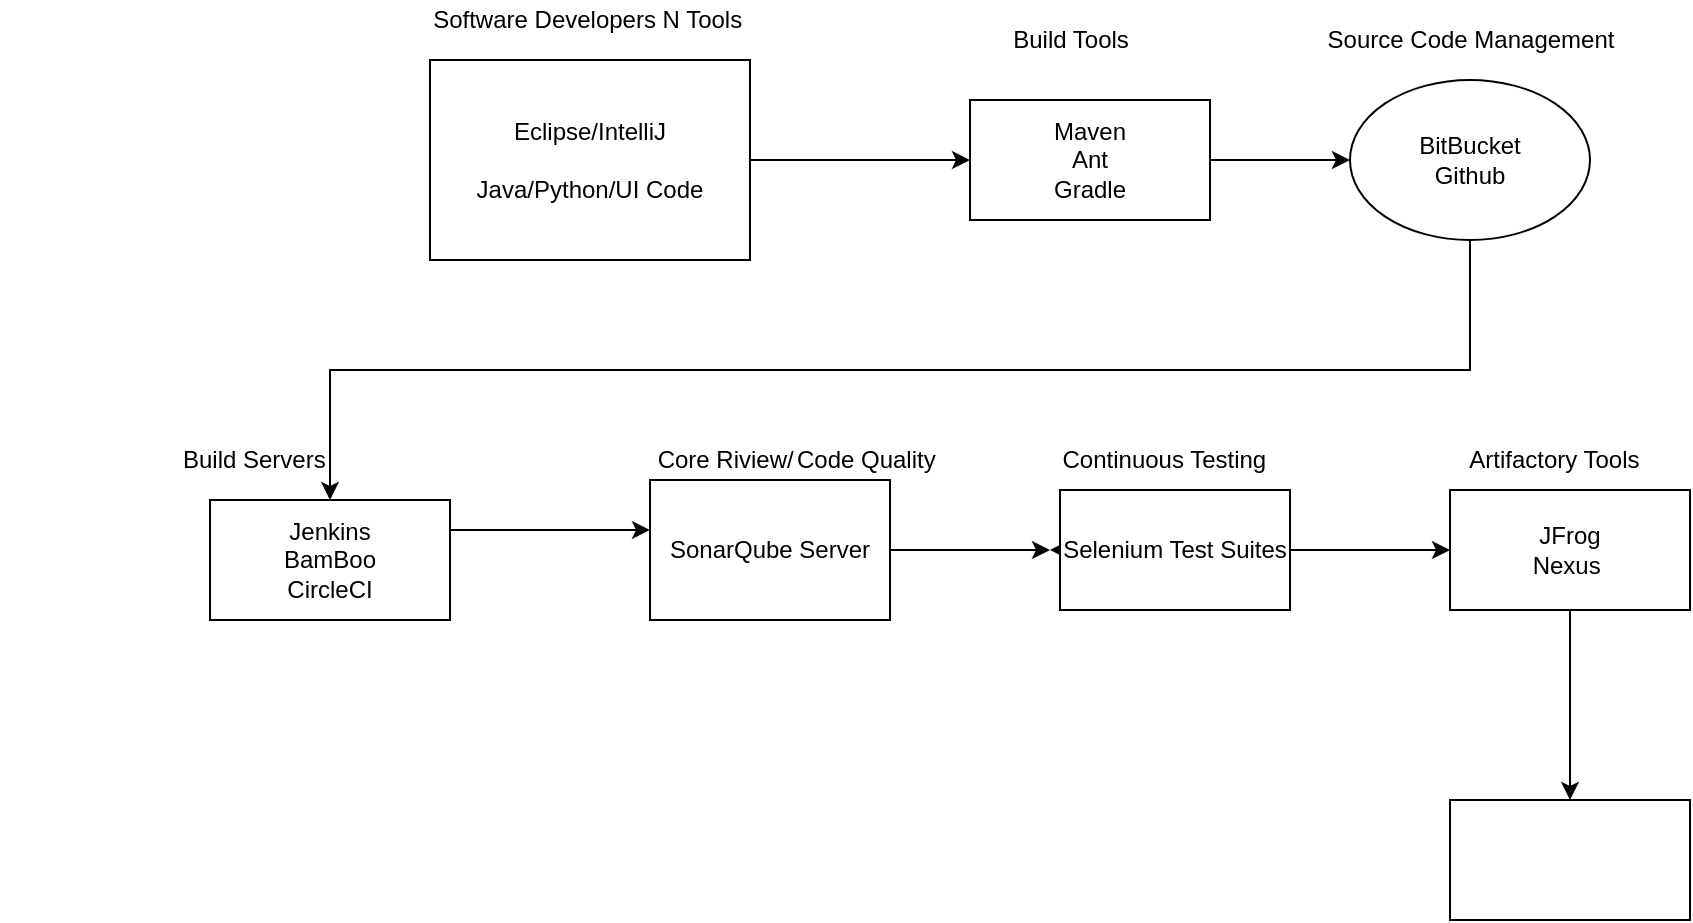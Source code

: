 <mxfile version="14.5.10" type="github">
  <diagram id="PEgndeJF35uo4z62GtRo" name="Page-1">
    <mxGraphModel dx="2128" dy="580" grid="1" gridSize="10" guides="1" tooltips="1" connect="1" arrows="1" fold="1" page="1" pageScale="1" pageWidth="850" pageHeight="1100" math="0" shadow="0">
      <root>
        <mxCell id="0" />
        <mxCell id="1" parent="0" />
        <mxCell id="aKEwGKDzat3nbrvRopo1-3" style="edgeStyle=orthogonalEdgeStyle;rounded=0;orthogonalLoop=1;jettySize=auto;html=1;exitX=1;exitY=0.5;exitDx=0;exitDy=0;" edge="1" parent="1" source="aKEwGKDzat3nbrvRopo1-1">
          <mxGeometry relative="1" as="geometry">
            <mxPoint x="320" y="520" as="targetPoint" />
          </mxGeometry>
        </mxCell>
        <mxCell id="aKEwGKDzat3nbrvRopo1-1" value="Eclipse/IntelliJ&lt;br&gt;&lt;br&gt;Java/Python/UI Code" style="rounded=0;whiteSpace=wrap;html=1;" vertex="1" parent="1">
          <mxGeometry x="50" y="470" width="160" height="100" as="geometry" />
        </mxCell>
        <mxCell id="aKEwGKDzat3nbrvRopo1-2" value="&amp;nbsp; &amp;nbsp; &amp;nbsp; &amp;nbsp; &amp;nbsp; &amp;nbsp; &amp;nbsp; &amp;nbsp; &amp;nbsp; &amp;nbsp; &amp;nbsp; &amp;nbsp; &amp;nbsp; &amp;nbsp; &amp;nbsp; &amp;nbsp; &amp;nbsp; &amp;nbsp; &amp;nbsp; &amp;nbsp; &amp;nbsp;Software Developers N Tools" style="text;html=1;align=center;verticalAlign=middle;resizable=0;points=[];autosize=1;strokeColor=none;" vertex="1" parent="1">
          <mxGeometry x="-95" y="440" width="310" height="20" as="geometry" />
        </mxCell>
        <mxCell id="aKEwGKDzat3nbrvRopo1-5" style="edgeStyle=orthogonalEdgeStyle;rounded=0;orthogonalLoop=1;jettySize=auto;html=1;exitX=1;exitY=0.5;exitDx=0;exitDy=0;" edge="1" parent="1" source="aKEwGKDzat3nbrvRopo1-4">
          <mxGeometry relative="1" as="geometry">
            <mxPoint x="510" y="520" as="targetPoint" />
          </mxGeometry>
        </mxCell>
        <mxCell id="aKEwGKDzat3nbrvRopo1-4" value="Maven&lt;br&gt;Ant&lt;br&gt;Gradle" style="rounded=0;whiteSpace=wrap;html=1;" vertex="1" parent="1">
          <mxGeometry x="320" y="490" width="120" height="60" as="geometry" />
        </mxCell>
        <mxCell id="aKEwGKDzat3nbrvRopo1-10" style="edgeStyle=orthogonalEdgeStyle;rounded=0;orthogonalLoop=1;jettySize=auto;html=1;exitX=0.5;exitY=1;exitDx=0;exitDy=0;entryX=0.5;entryY=0;entryDx=0;entryDy=0;" edge="1" parent="1" source="aKEwGKDzat3nbrvRopo1-6" target="aKEwGKDzat3nbrvRopo1-11">
          <mxGeometry relative="1" as="geometry">
            <mxPoint y="680" as="targetPoint" />
            <Array as="points">
              <mxPoint x="570" y="625" />
              <mxPoint y="625" />
            </Array>
          </mxGeometry>
        </mxCell>
        <mxCell id="aKEwGKDzat3nbrvRopo1-6" value="BitBucket&lt;br&gt;Github" style="ellipse;whiteSpace=wrap;html=1;" vertex="1" parent="1">
          <mxGeometry x="510" y="480" width="120" height="80" as="geometry" />
        </mxCell>
        <mxCell id="aKEwGKDzat3nbrvRopo1-7" value="&amp;nbsp; &amp;nbsp; &amp;nbsp; &amp;nbsp; &amp;nbsp; &amp;nbsp; &amp;nbsp; &amp;nbsp; &amp;nbsp; &amp;nbsp; &amp;nbsp; &amp;nbsp; &amp;nbsp; &amp;nbsp; &amp;nbsp; &amp;nbsp; &amp;nbsp; &amp;nbsp; Source Code Management" style="text;html=1;align=center;verticalAlign=middle;resizable=0;points=[];autosize=1;strokeColor=none;" vertex="1" parent="1">
          <mxGeometry x="370" y="450" width="280" height="20" as="geometry" />
        </mxCell>
        <mxCell id="aKEwGKDzat3nbrvRopo1-8" value="&amp;nbsp; &amp;nbsp; &amp;nbsp; &amp;nbsp; &amp;nbsp; &amp;nbsp; &amp;nbsp; &amp;nbsp; &amp;nbsp; Build Tools" style="text;html=1;align=center;verticalAlign=middle;resizable=0;points=[];autosize=1;strokeColor=none;" vertex="1" parent="1">
          <mxGeometry x="275" y="450" width="130" height="20" as="geometry" />
        </mxCell>
        <mxCell id="aKEwGKDzat3nbrvRopo1-23" style="edgeStyle=orthogonalEdgeStyle;rounded=0;orthogonalLoop=1;jettySize=auto;html=1;exitX=1;exitY=0.25;exitDx=0;exitDy=0;entryX=0;entryY=0.357;entryDx=0;entryDy=0;entryPerimeter=0;" edge="1" parent="1" source="aKEwGKDzat3nbrvRopo1-11" target="aKEwGKDzat3nbrvRopo1-14">
          <mxGeometry relative="1" as="geometry" />
        </mxCell>
        <mxCell id="aKEwGKDzat3nbrvRopo1-11" value="Jenkins&lt;br&gt;BamBoo&lt;br&gt;CircleCI" style="rounded=0;whiteSpace=wrap;html=1;" vertex="1" parent="1">
          <mxGeometry x="-60" y="690" width="120" height="60" as="geometry" />
        </mxCell>
        <mxCell id="aKEwGKDzat3nbrvRopo1-12" value="&amp;nbsp; &amp;nbsp; &amp;nbsp; &amp;nbsp; &amp;nbsp; &amp;nbsp; &amp;nbsp; &amp;nbsp; &amp;nbsp; &amp;nbsp; &amp;nbsp; &amp;nbsp; &amp;nbsp;Build Servers" style="text;html=1;align=center;verticalAlign=middle;resizable=0;points=[];autosize=1;strokeColor=none;" vertex="1" parent="1">
          <mxGeometry x="-165" y="660" width="170" height="20" as="geometry" />
        </mxCell>
        <mxCell id="aKEwGKDzat3nbrvRopo1-43" style="edgeStyle=orthogonalEdgeStyle;rounded=0;orthogonalLoop=1;jettySize=auto;html=1;exitX=1;exitY=0.5;exitDx=0;exitDy=0;" edge="1" parent="1" source="aKEwGKDzat3nbrvRopo1-14">
          <mxGeometry relative="1" as="geometry">
            <mxPoint x="360" y="715" as="targetPoint" />
          </mxGeometry>
        </mxCell>
        <mxCell id="aKEwGKDzat3nbrvRopo1-14" value="SonarQube Server" style="rounded=0;whiteSpace=wrap;html=1;" vertex="1" parent="1">
          <mxGeometry x="160" y="680" width="120" height="70" as="geometry" />
        </mxCell>
        <mxCell id="aKEwGKDzat3nbrvRopo1-15" value="&amp;nbsp; &amp;nbsp; &amp;nbsp; &amp;nbsp; &amp;nbsp; &amp;nbsp; &amp;nbsp; Core Riview/" style="text;html=1;align=center;verticalAlign=middle;resizable=0;points=[];autosize=1;strokeColor=none;" vertex="1" parent="1">
          <mxGeometry x="109" y="660" width="130" height="20" as="geometry" />
        </mxCell>
        <mxCell id="aKEwGKDzat3nbrvRopo1-17" value="&amp;nbsp; &amp;nbsp; &amp;nbsp; &amp;nbsp; &amp;nbsp; Code Quality" style="text;html=1;align=center;verticalAlign=middle;resizable=0;points=[];autosize=1;strokeColor=none;" vertex="1" parent="1">
          <mxGeometry x="191" y="660" width="120" height="20" as="geometry" />
        </mxCell>
        <mxCell id="aKEwGKDzat3nbrvRopo1-49" style="edgeStyle=orthogonalEdgeStyle;rounded=0;orthogonalLoop=1;jettySize=auto;html=1;exitX=0;exitY=0.5;exitDx=0;exitDy=0;" edge="1" parent="1" source="aKEwGKDzat3nbrvRopo1-44">
          <mxGeometry relative="1" as="geometry">
            <mxPoint x="360" y="715" as="targetPoint" />
          </mxGeometry>
        </mxCell>
        <mxCell id="aKEwGKDzat3nbrvRopo1-51" style="edgeStyle=orthogonalEdgeStyle;rounded=0;orthogonalLoop=1;jettySize=auto;html=1;exitX=1;exitY=0.5;exitDx=0;exitDy=0;" edge="1" parent="1" source="aKEwGKDzat3nbrvRopo1-44">
          <mxGeometry relative="1" as="geometry">
            <mxPoint x="560" y="715" as="targetPoint" />
          </mxGeometry>
        </mxCell>
        <mxCell id="aKEwGKDzat3nbrvRopo1-44" value="Selenium Test Suites" style="rounded=0;whiteSpace=wrap;html=1;" vertex="1" parent="1">
          <mxGeometry x="365" y="685" width="115" height="60" as="geometry" />
        </mxCell>
        <mxCell id="aKEwGKDzat3nbrvRopo1-46" value="&amp;nbsp; &amp;nbsp; &amp;nbsp; &amp;nbsp; &amp;nbsp; &amp;nbsp; &amp;nbsp; &amp;nbsp; &amp;nbsp; &amp;nbsp; &amp;nbsp; &amp;nbsp; &amp;nbsp; &amp;nbsp; &amp;nbsp; &amp;nbsp; &amp;nbsp; Continuous Testing" style="text;html=1;align=center;verticalAlign=middle;resizable=0;points=[];autosize=1;strokeColor=none;" vertex="1" parent="1">
          <mxGeometry x="245" y="660" width="230" height="20" as="geometry" />
        </mxCell>
        <mxCell id="aKEwGKDzat3nbrvRopo1-54" style="edgeStyle=orthogonalEdgeStyle;rounded=0;orthogonalLoop=1;jettySize=auto;html=1;exitX=0.5;exitY=1;exitDx=0;exitDy=0;" edge="1" parent="1" source="aKEwGKDzat3nbrvRopo1-52">
          <mxGeometry relative="1" as="geometry">
            <mxPoint x="620" y="840" as="targetPoint" />
          </mxGeometry>
        </mxCell>
        <mxCell id="aKEwGKDzat3nbrvRopo1-52" value="JFrog&lt;br&gt;Nexus&amp;nbsp;" style="rounded=0;whiteSpace=wrap;html=1;" vertex="1" parent="1">
          <mxGeometry x="560" y="685" width="120" height="60" as="geometry" />
        </mxCell>
        <mxCell id="aKEwGKDzat3nbrvRopo1-53" value="&amp;nbsp; &amp;nbsp; &amp;nbsp; &amp;nbsp; &amp;nbsp; &amp;nbsp; &amp;nbsp; &amp;nbsp; &amp;nbsp; &amp;nbsp; &amp;nbsp; &amp;nbsp; &amp;nbsp; &amp;nbsp; &amp;nbsp; &amp;nbsp;Artifactory Tools" style="text;html=1;align=center;verticalAlign=middle;resizable=0;points=[];autosize=1;strokeColor=none;" vertex="1" parent="1">
          <mxGeometry x="460" y="660" width="200" height="20" as="geometry" />
        </mxCell>
        <mxCell id="aKEwGKDzat3nbrvRopo1-55" value="" style="rounded=0;whiteSpace=wrap;html=1;" vertex="1" parent="1">
          <mxGeometry x="560" y="840" width="120" height="60" as="geometry" />
        </mxCell>
      </root>
    </mxGraphModel>
  </diagram>
</mxfile>
